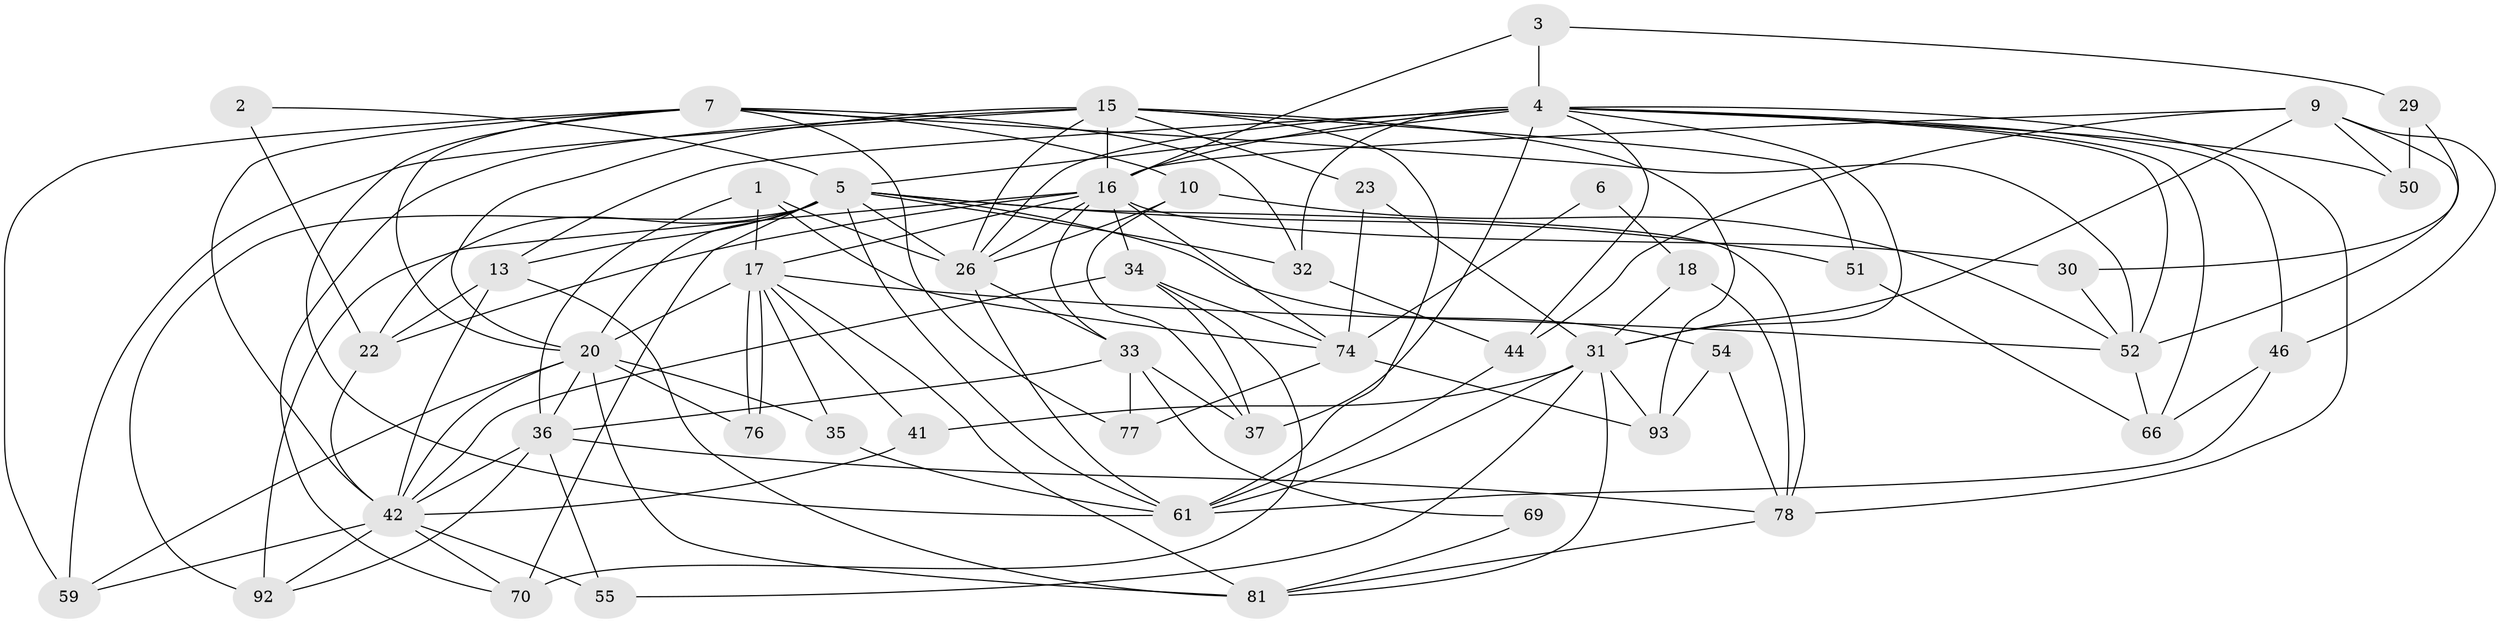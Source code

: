// original degree distribution, {3: 0.35051546391752575, 2: 0.08247422680412371, 5: 0.13402061855670103, 4: 0.27835051546391754, 6: 0.09278350515463918, 7: 0.05154639175257732, 8: 0.010309278350515464}
// Generated by graph-tools (version 1.1) at 2025/14/03/09/25 04:14:53]
// undirected, 48 vertices, 130 edges
graph export_dot {
graph [start="1"]
  node [color=gray90,style=filled];
  1 [super="+83"];
  2;
  3 [super="+14+8"];
  4 [super="+12+85+25+64"];
  5 [super="+38+11+65"];
  6;
  7 [super="+48+88"];
  9 [super="+67"];
  10 [super="+43"];
  13 [super="+96"];
  15 [super="+19+27"];
  16 [super="+21+24+28"];
  17 [super="+82"];
  18;
  20 [super="+39+57"];
  22 [super="+56"];
  23 [super="+73"];
  26 [super="+45"];
  29;
  30;
  31 [super="+71"];
  32;
  33 [super="+62+47"];
  34;
  35;
  36 [super="+80"];
  37 [super="+89"];
  41;
  42 [super="+75+68"];
  44 [super="+49"];
  46 [super="+63"];
  50;
  51;
  52 [super="+58"];
  54 [super="+95"];
  55;
  59;
  61 [super="+84"];
  66;
  69;
  70;
  74 [super="+86"];
  76;
  77;
  78 [super="+79"];
  81;
  92;
  93;
  1 -- 74 [weight=2];
  1 -- 26;
  1 -- 36;
  1 -- 17;
  2 -- 22;
  2 -- 5;
  3 -- 16 [weight=2];
  3 -- 29;
  3 -- 4 [weight=2];
  4 -- 66;
  4 -- 32;
  4 -- 44;
  4 -- 5 [weight=2];
  4 -- 13;
  4 -- 16;
  4 -- 26;
  4 -- 50;
  4 -- 52;
  4 -- 46;
  4 -- 37 [weight=2];
  4 -- 78 [weight=2];
  4 -- 31;
  5 -- 32;
  5 -- 51;
  5 -- 70;
  5 -- 54 [weight=2];
  5 -- 78;
  5 -- 22;
  5 -- 92;
  5 -- 13 [weight=2];
  5 -- 61;
  5 -- 20;
  5 -- 26;
  6 -- 18;
  6 -- 74;
  7 -- 61;
  7 -- 77;
  7 -- 42;
  7 -- 20;
  7 -- 52;
  7 -- 32;
  7 -- 59;
  7 -- 10;
  9 -- 50;
  9 -- 16;
  9 -- 52;
  9 -- 44;
  9 -- 31;
  9 -- 46;
  10 -- 52;
  10 -- 26;
  10 -- 37;
  13 -- 42;
  13 -- 22;
  13 -- 81;
  15 -- 16 [weight=2];
  15 -- 61;
  15 -- 70;
  15 -- 23 [weight=2];
  15 -- 26;
  15 -- 51;
  15 -- 59;
  15 -- 93;
  15 -- 20;
  16 -- 30;
  16 -- 74;
  16 -- 34;
  16 -- 22 [weight=2];
  16 -- 92;
  16 -- 33;
  16 -- 26;
  16 -- 17;
  17 -- 76;
  17 -- 76;
  17 -- 81;
  17 -- 35;
  17 -- 52;
  17 -- 41;
  17 -- 20;
  18 -- 31;
  18 -- 78;
  20 -- 35;
  20 -- 81;
  20 -- 36;
  20 -- 42;
  20 -- 59;
  20 -- 76;
  22 -- 42 [weight=2];
  23 -- 74;
  23 -- 31;
  26 -- 61;
  26 -- 33;
  29 -- 30;
  29 -- 50;
  30 -- 52;
  31 -- 61;
  31 -- 81;
  31 -- 55;
  31 -- 41;
  31 -- 93;
  32 -- 44;
  33 -- 69;
  33 -- 36;
  33 -- 77;
  33 -- 37;
  34 -- 37;
  34 -- 42;
  34 -- 70;
  34 -- 74;
  35 -- 61;
  36 -- 92;
  36 -- 55;
  36 -- 42;
  36 -- 78;
  41 -- 42;
  42 -- 55;
  42 -- 70;
  42 -- 59;
  42 -- 92;
  44 -- 61;
  46 -- 66;
  46 -- 61;
  51 -- 66;
  52 -- 66;
  54 -- 78;
  54 -- 93;
  69 -- 81;
  74 -- 93;
  74 -- 77;
  78 -- 81;
}
